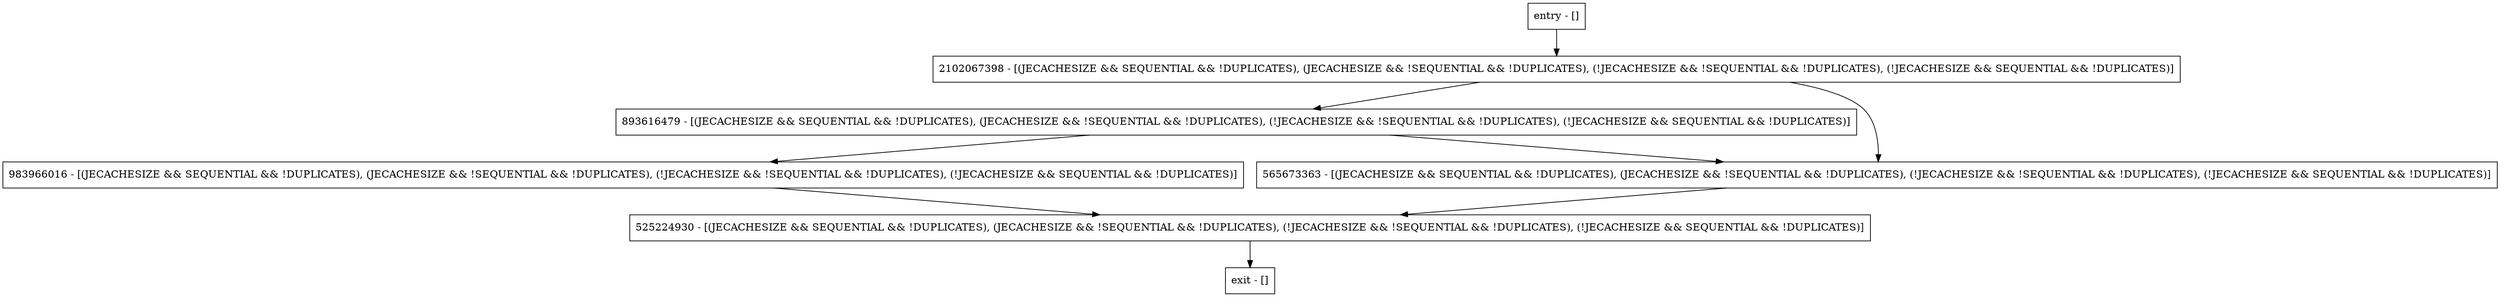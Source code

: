 digraph isTransientOrNull {
node [shape=record];
entry [label="entry - []"];
exit [label="exit - []"];
525224930 [label="525224930 - [(JECACHESIZE && SEQUENTIAL && !DUPLICATES), (JECACHESIZE && !SEQUENTIAL && !DUPLICATES), (!JECACHESIZE && !SEQUENTIAL && !DUPLICATES), (!JECACHESIZE && SEQUENTIAL && !DUPLICATES)]"];
983966016 [label="983966016 - [(JECACHESIZE && SEQUENTIAL && !DUPLICATES), (JECACHESIZE && !SEQUENTIAL && !DUPLICATES), (!JECACHESIZE && !SEQUENTIAL && !DUPLICATES), (!JECACHESIZE && SEQUENTIAL && !DUPLICATES)]"];
893616479 [label="893616479 - [(JECACHESIZE && SEQUENTIAL && !DUPLICATES), (JECACHESIZE && !SEQUENTIAL && !DUPLICATES), (!JECACHESIZE && !SEQUENTIAL && !DUPLICATES), (!JECACHESIZE && SEQUENTIAL && !DUPLICATES)]"];
565673363 [label="565673363 - [(JECACHESIZE && SEQUENTIAL && !DUPLICATES), (JECACHESIZE && !SEQUENTIAL && !DUPLICATES), (!JECACHESIZE && !SEQUENTIAL && !DUPLICATES), (!JECACHESIZE && SEQUENTIAL && !DUPLICATES)]"];
2102067398 [label="2102067398 - [(JECACHESIZE && SEQUENTIAL && !DUPLICATES), (JECACHESIZE && !SEQUENTIAL && !DUPLICATES), (!JECACHESIZE && !SEQUENTIAL && !DUPLICATES), (!JECACHESIZE && SEQUENTIAL && !DUPLICATES)]"];
entry;
exit;
entry -> 2102067398;
525224930 -> exit;
983966016 -> 525224930;
893616479 -> 983966016;
893616479 -> 565673363;
565673363 -> 525224930;
2102067398 -> 893616479;
2102067398 -> 565673363;
}
